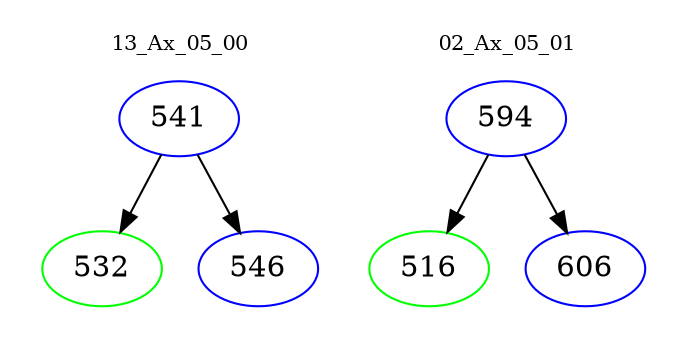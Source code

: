 digraph{
subgraph cluster_0 {
color = white
label = "13_Ax_05_00";
fontsize=10;
T0_541 [label="541", color="blue"]
T0_541 -> T0_532 [color="black"]
T0_532 [label="532", color="green"]
T0_541 -> T0_546 [color="black"]
T0_546 [label="546", color="blue"]
}
subgraph cluster_1 {
color = white
label = "02_Ax_05_01";
fontsize=10;
T1_594 [label="594", color="blue"]
T1_594 -> T1_516 [color="black"]
T1_516 [label="516", color="green"]
T1_594 -> T1_606 [color="black"]
T1_606 [label="606", color="blue"]
}
}
